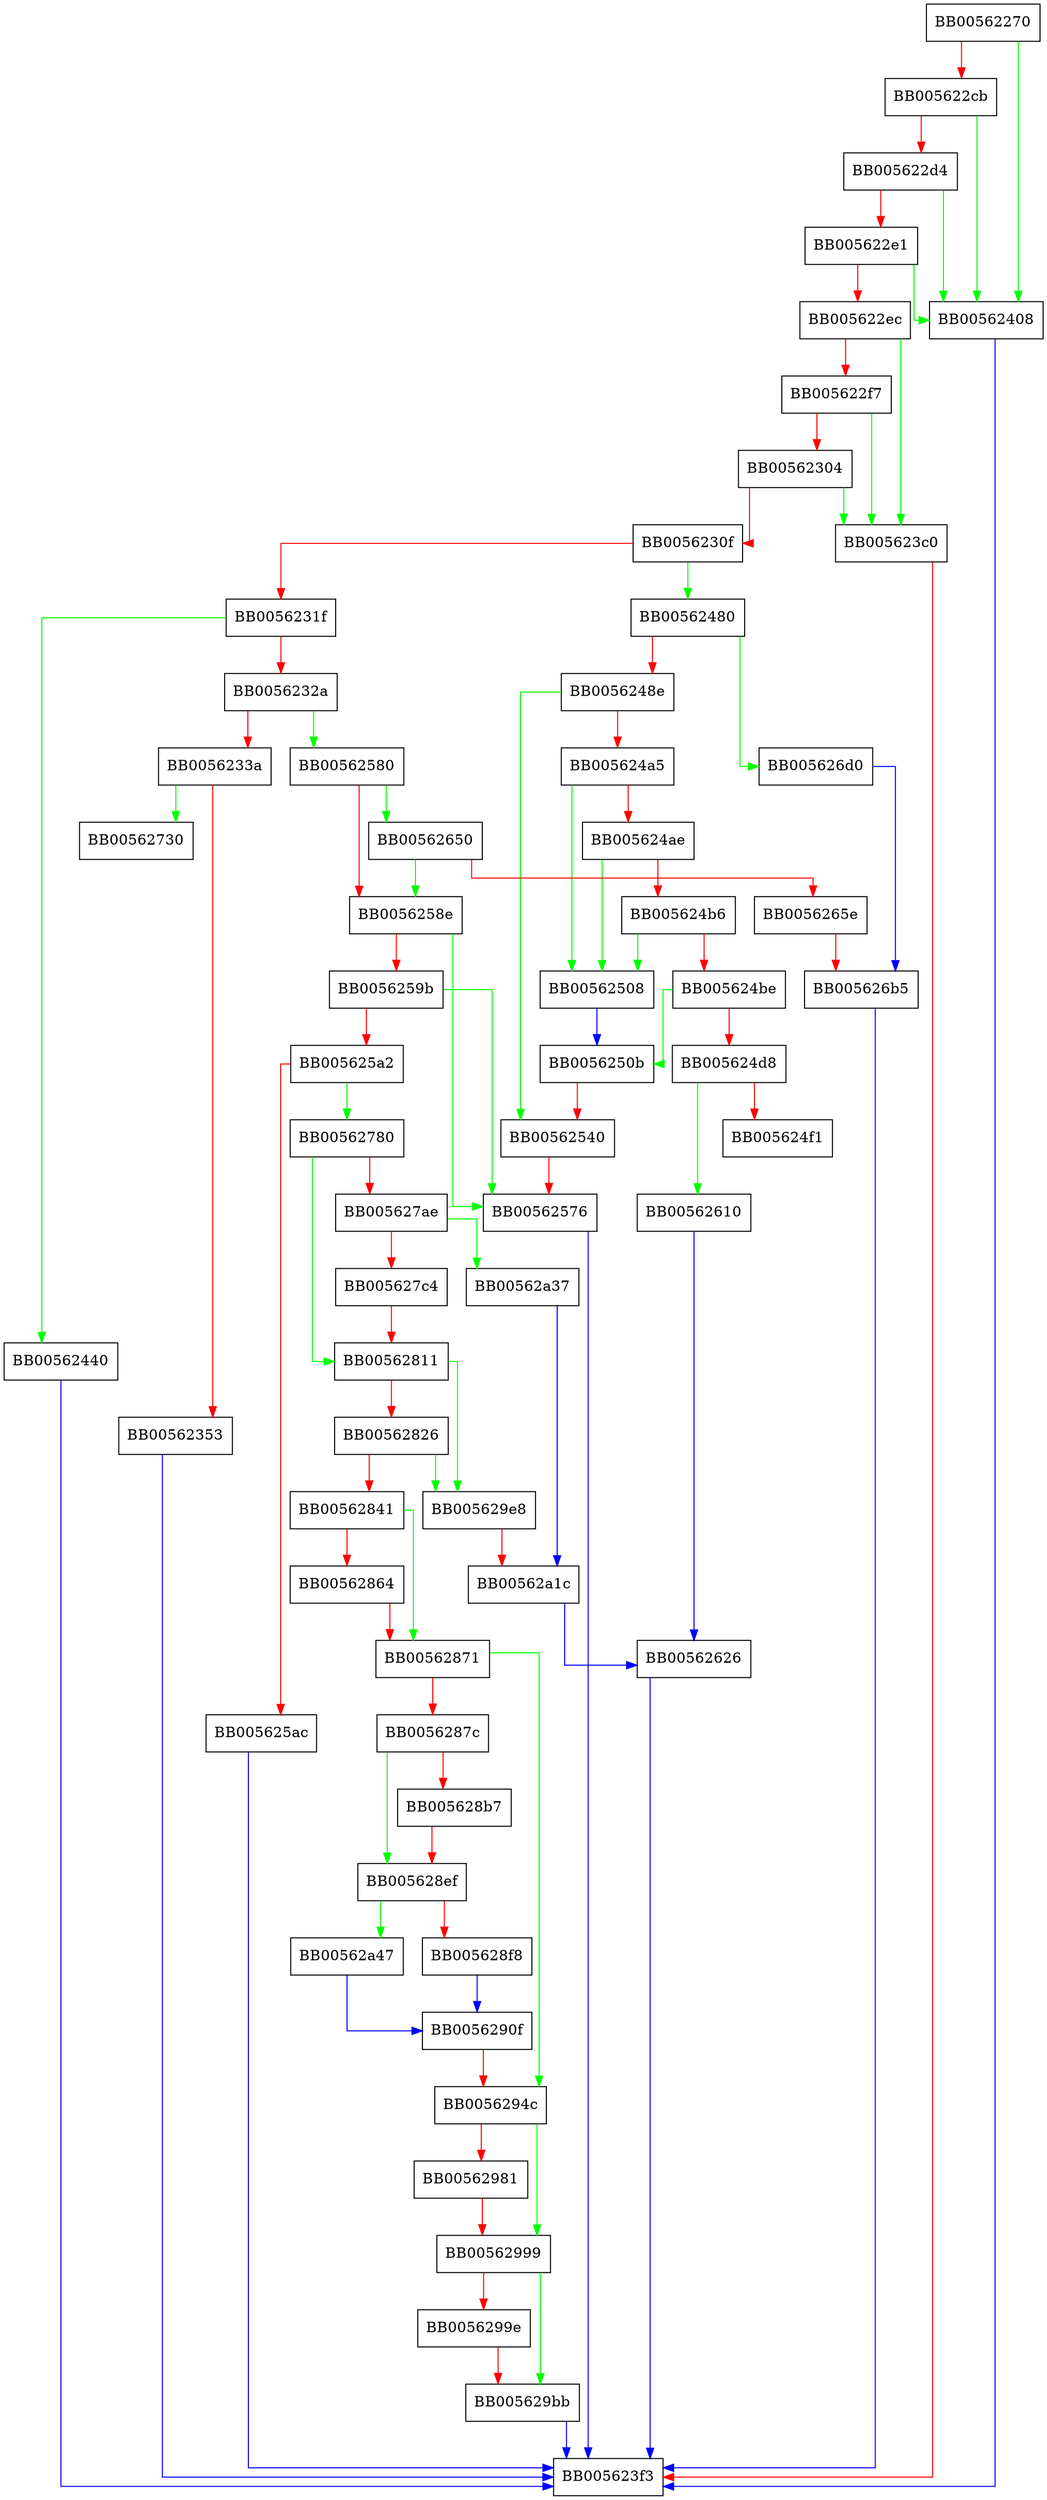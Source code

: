 digraph OSSL_CMP_validate_msg {
  node [shape="box"];
  graph [splines=ortho];
  BB00562270 -> BB00562408 [color="green"];
  BB00562270 -> BB005622cb [color="red"];
  BB005622cb -> BB00562408 [color="green"];
  BB005622cb -> BB005622d4 [color="red"];
  BB005622d4 -> BB00562408 [color="green"];
  BB005622d4 -> BB005622e1 [color="red"];
  BB005622e1 -> BB00562408 [color="green"];
  BB005622e1 -> BB005622ec [color="red"];
  BB005622ec -> BB005623c0 [color="green"];
  BB005622ec -> BB005622f7 [color="red"];
  BB005622f7 -> BB005623c0 [color="green"];
  BB005622f7 -> BB00562304 [color="red"];
  BB00562304 -> BB005623c0 [color="green"];
  BB00562304 -> BB0056230f [color="red"];
  BB0056230f -> BB00562480 [color="green"];
  BB0056230f -> BB0056231f [color="red"];
  BB0056231f -> BB00562440 [color="green"];
  BB0056231f -> BB0056232a [color="red"];
  BB0056232a -> BB00562580 [color="green"];
  BB0056232a -> BB0056233a [color="red"];
  BB0056233a -> BB00562730 [color="green"];
  BB0056233a -> BB00562353 [color="red"];
  BB00562353 -> BB005623f3 [color="blue"];
  BB005623c0 -> BB005623f3 [color="red"];
  BB00562408 -> BB005623f3 [color="blue"];
  BB00562440 -> BB005623f3 [color="blue"];
  BB00562480 -> BB005626d0 [color="green"];
  BB00562480 -> BB0056248e [color="red"];
  BB0056248e -> BB00562540 [color="green"];
  BB0056248e -> BB005624a5 [color="red"];
  BB005624a5 -> BB00562508 [color="green"];
  BB005624a5 -> BB005624ae [color="red"];
  BB005624ae -> BB00562508 [color="green"];
  BB005624ae -> BB005624b6 [color="red"];
  BB005624b6 -> BB00562508 [color="green"];
  BB005624b6 -> BB005624be [color="red"];
  BB005624be -> BB0056250b [color="green"];
  BB005624be -> BB005624d8 [color="red"];
  BB005624d8 -> BB00562610 [color="green"];
  BB005624d8 -> BB005624f1 [color="red"];
  BB00562508 -> BB0056250b [color="blue"];
  BB0056250b -> BB00562540 [color="red"];
  BB00562540 -> BB00562576 [color="red"];
  BB00562576 -> BB005623f3 [color="blue"];
  BB00562580 -> BB00562650 [color="green"];
  BB00562580 -> BB0056258e [color="red"];
  BB0056258e -> BB00562576 [color="green"];
  BB0056258e -> BB0056259b [color="red"];
  BB0056259b -> BB00562576 [color="green"];
  BB0056259b -> BB005625a2 [color="red"];
  BB005625a2 -> BB00562780 [color="green"];
  BB005625a2 -> BB005625ac [color="red"];
  BB005625ac -> BB005623f3 [color="blue"];
  BB00562610 -> BB00562626 [color="blue"];
  BB00562626 -> BB005623f3 [color="blue"];
  BB00562650 -> BB0056258e [color="green"];
  BB00562650 -> BB0056265e [color="red"];
  BB0056265e -> BB005626b5 [color="red"];
  BB005626b5 -> BB005623f3 [color="blue"];
  BB005626d0 -> BB005626b5 [color="blue"];
  BB00562780 -> BB00562811 [color="green"];
  BB00562780 -> BB005627ae [color="red"];
  BB005627ae -> BB00562a37 [color="green"];
  BB005627ae -> BB005627c4 [color="red"];
  BB005627c4 -> BB00562811 [color="red"];
  BB00562811 -> BB005629e8 [color="green"];
  BB00562811 -> BB00562826 [color="red"];
  BB00562826 -> BB005629e8 [color="green"];
  BB00562826 -> BB00562841 [color="red"];
  BB00562841 -> BB00562871 [color="green"];
  BB00562841 -> BB00562864 [color="red"];
  BB00562864 -> BB00562871 [color="red"];
  BB00562871 -> BB0056294c [color="green"];
  BB00562871 -> BB0056287c [color="red"];
  BB0056287c -> BB005628ef [color="green"];
  BB0056287c -> BB005628b7 [color="red"];
  BB005628b7 -> BB005628ef [color="red"];
  BB005628ef -> BB00562a47 [color="green"];
  BB005628ef -> BB005628f8 [color="red"];
  BB005628f8 -> BB0056290f [color="blue"];
  BB0056290f -> BB0056294c [color="red"];
  BB0056294c -> BB00562999 [color="green"];
  BB0056294c -> BB00562981 [color="red"];
  BB00562981 -> BB00562999 [color="red"];
  BB00562999 -> BB005629bb [color="green"];
  BB00562999 -> BB0056299e [color="red"];
  BB0056299e -> BB005629bb [color="red"];
  BB005629bb -> BB005623f3 [color="blue"];
  BB005629e8 -> BB00562a1c [color="red"];
  BB00562a1c -> BB00562626 [color="blue"];
  BB00562a37 -> BB00562a1c [color="blue"];
  BB00562a47 -> BB0056290f [color="blue"];
}